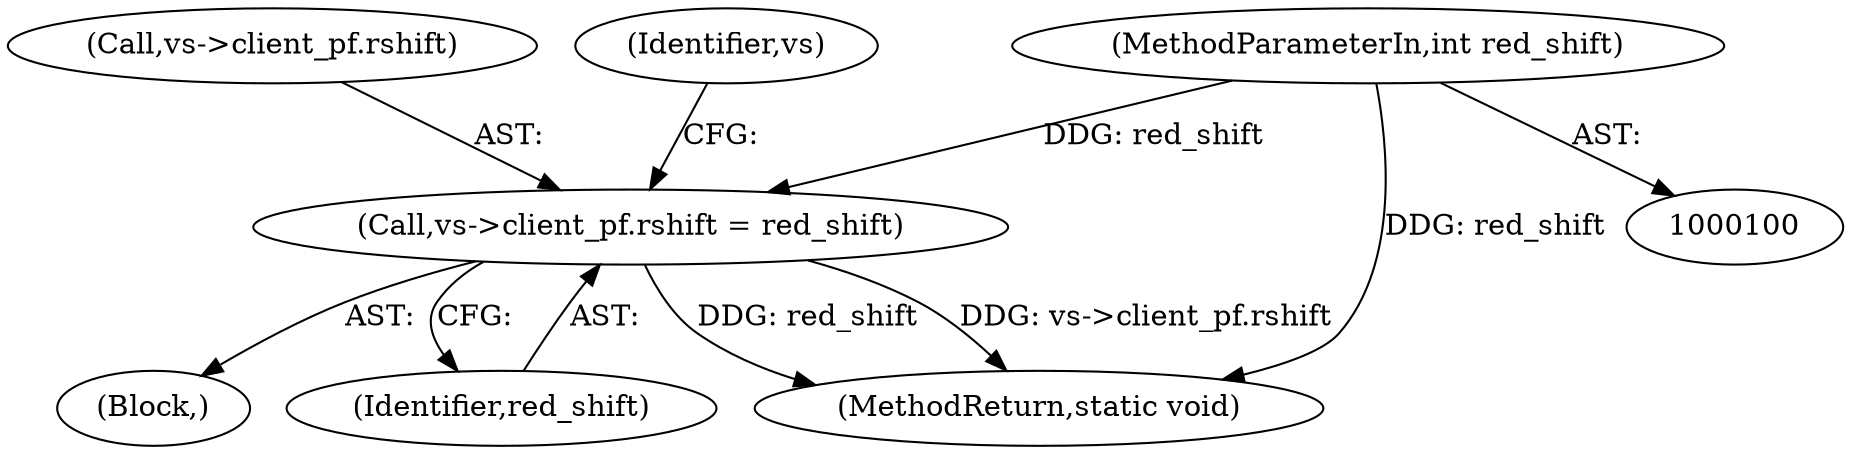digraph "0_qemu_e6908bfe8e07f2b452e78e677da1b45b1c0f6829@pointer" {
"1000146" [label="(Call,vs->client_pf.rshift = red_shift)"];
"1000109" [label="(MethodParameterIn,int red_shift)"];
"1000112" [label="(Block,)"];
"1000147" [label="(Call,vs->client_pf.rshift)"];
"1000152" [label="(Identifier,red_shift)"];
"1000156" [label="(Identifier,vs)"];
"1000146" [label="(Call,vs->client_pf.rshift = red_shift)"];
"1000185" [label="(MethodReturn,static void)"];
"1000109" [label="(MethodParameterIn,int red_shift)"];
"1000146" -> "1000112"  [label="AST: "];
"1000146" -> "1000152"  [label="CFG: "];
"1000147" -> "1000146"  [label="AST: "];
"1000152" -> "1000146"  [label="AST: "];
"1000156" -> "1000146"  [label="CFG: "];
"1000146" -> "1000185"  [label="DDG: red_shift"];
"1000146" -> "1000185"  [label="DDG: vs->client_pf.rshift"];
"1000109" -> "1000146"  [label="DDG: red_shift"];
"1000109" -> "1000100"  [label="AST: "];
"1000109" -> "1000185"  [label="DDG: red_shift"];
}
